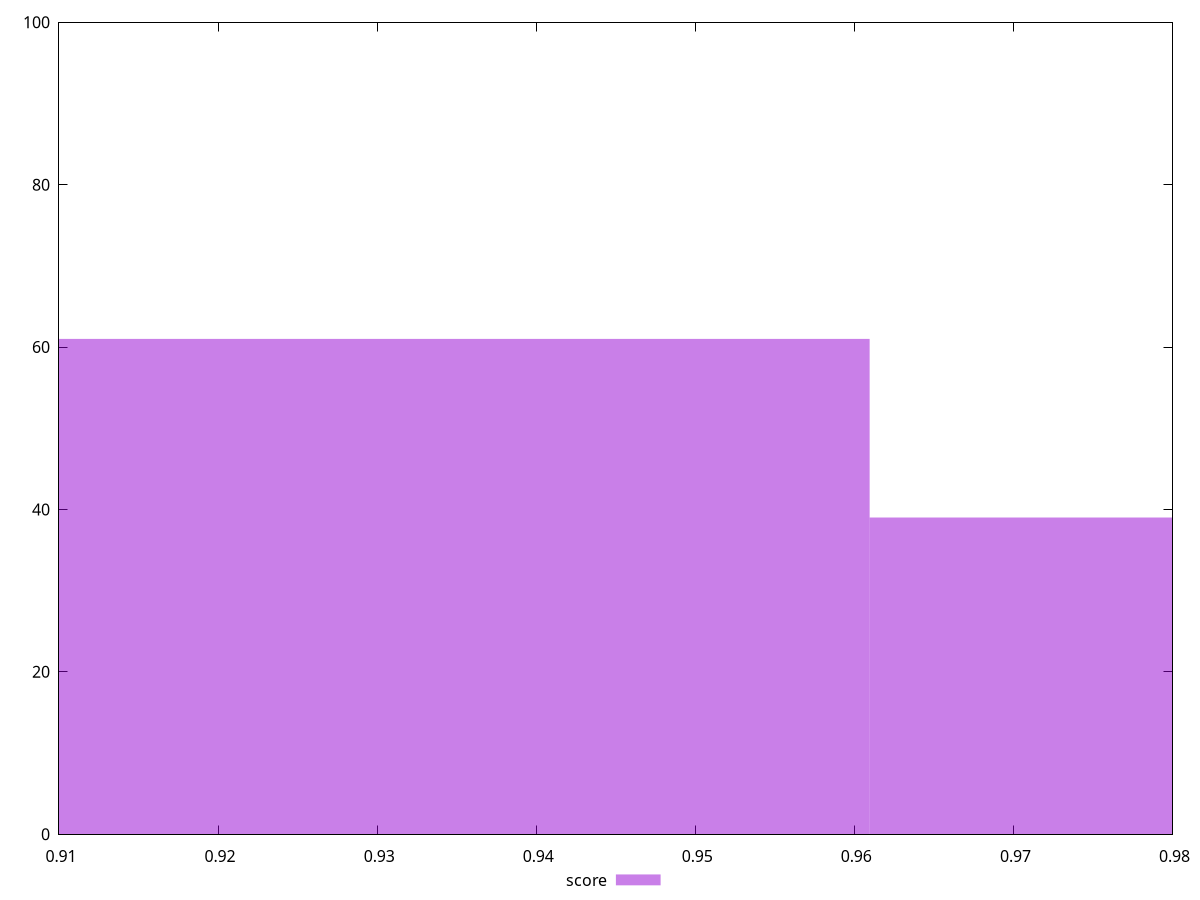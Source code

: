 reset

$score <<EOF
1.0027414710540166 39
0.9191796817995153 61
EOF

set key outside below
set boxwidth 0.08356178925450139
set xrange [0.91:0.98]
set yrange [0:100]
set trange [0:100]
set style fill transparent solid 0.5 noborder
set terminal svg size 640, 490 enhanced background rgb 'white'
set output "reports/report_00028_2021-02-24T12-49-42.674Z/dom-size/samples/card/score/histogram.svg"

plot $score title "score" with boxes

reset

